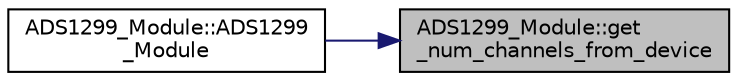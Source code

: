 digraph "ADS1299_Module::get_num_channels_from_device"
{
 // LATEX_PDF_SIZE
  edge [fontname="Helvetica",fontsize="10",labelfontname="Helvetica",labelfontsize="10"];
  node [fontname="Helvetica",fontsize="10",shape=record];
  rankdir="RL";
  Node1 [label="ADS1299_Module::get\l_num_channels_from_device",height=0.2,width=0.4,color="black", fillcolor="grey75", style="filled", fontcolor="black",tooltip="Gets the number of channels from the ADS1299."];
  Node1 -> Node2 [dir="back",color="midnightblue",fontsize="10",style="solid",fontname="Helvetica"];
  Node2 [label="ADS1299_Module::ADS1299\l_Module",height=0.2,width=0.4,color="black", fillcolor="white", style="filled",URL="$class_a_d_s1299___module.html#aac31dc4f070157739a2c76269cff5fc9",tooltip="Creates an ADS1299_Module and opens the SPI interface over which to communicate."];
}
